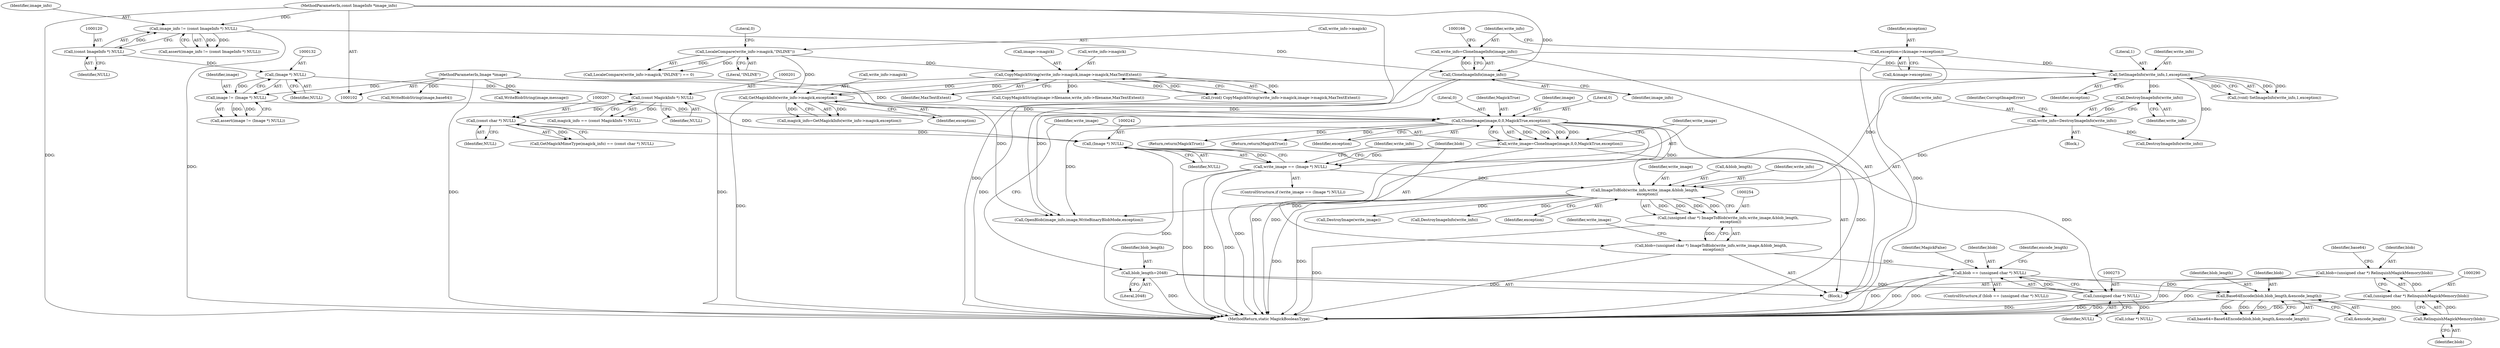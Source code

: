 digraph "0_ImageMagick_45aeda5da9eb328689afc221fa3b7dfa5cdea54d@pointer" {
"1000287" [label="(Call,blob=(unsigned char *) RelinquishMagickMemory(blob))"];
"1000289" [label="(Call,(unsigned char *) RelinquishMagickMemory(blob))"];
"1000291" [label="(Call,RelinquishMagickMemory(blob))"];
"1000282" [label="(Call,Base64Encode(blob,blob_length,&encode_length))"];
"1000270" [label="(Call,blob == (unsigned char *) NULL)"];
"1000251" [label="(Call,blob=(unsigned char *) ImageToBlob(write_info,write_image,&blob_length,\n    exception))"];
"1000253" [label="(Call,(unsigned char *) ImageToBlob(write_info,write_image,&blob_length,\n    exception))"];
"1000255" [label="(Call,ImageToBlob(write_info,write_image,&blob_length,\n    exception))"];
"1000167" [label="(Call,SetImageInfo(write_info,1,exception))"];
"1000161" [label="(Call,write_info=CloneImageInfo(image_info))"];
"1000163" [label="(Call,CloneImageInfo(image_info))"];
"1000117" [label="(Call,image_info != (const ImageInfo *) NULL)"];
"1000103" [label="(MethodParameterIn,const ImageInfo *image_info)"];
"1000119" [label="(Call,(const ImageInfo *) NULL)"];
"1000155" [label="(Call,exception=(&image->exception))"];
"1000210" [label="(Call,write_info=DestroyImageInfo(write_info))"];
"1000212" [label="(Call,DestroyImageInfo(write_info))"];
"1000239" [label="(Call,write_image == (Image *) NULL)"];
"1000230" [label="(Call,write_image=CloneImage(image,0,0,MagickTrue,exception))"];
"1000232" [label="(Call,CloneImage(image,0,0,MagickTrue,exception))"];
"1000129" [label="(Call,image != (Image *) NULL)"];
"1000104" [label="(MethodParameterIn,Image *image)"];
"1000131" [label="(Call,(Image *) NULL)"];
"1000191" [label="(Call,GetMagickInfo(write_info->magick,exception))"];
"1000181" [label="(Call,CopyMagickString(write_info->magick,image->magick,MaxTextExtent))"];
"1000173" [label="(Call,LocaleCompare(write_info->magick,\"INLINE\"))"];
"1000241" [label="(Call,(Image *) NULL)"];
"1000206" [label="(Call,(const char *) NULL)"];
"1000200" [label="(Call,(const MagickInfo *) NULL)"];
"1000272" [label="(Call,(unsigned char *) NULL)"];
"1000227" [label="(Call,blob_length=2048)"];
"1000219" [label="(Call,CopyMagickString(image->filename,write_info->filename,MaxTextExtent))"];
"1000253" [label="(Call,(unsigned char *) ImageToBlob(write_info,write_image,&blob_length,\n    exception))"];
"1000129" [label="(Call,image != (Image *) NULL)"];
"1000211" [label="(Identifier,write_info)"];
"1000246" [label="(Identifier,write_info)"];
"1000251" [label="(Call,blob=(unsigned char *) ImageToBlob(write_info,write_image,&blob_length,\n    exception))"];
"1000119" [label="(Call,(const ImageInfo *) NULL)"];
"1000243" [label="(Identifier,NULL)"];
"1000202" [label="(Identifier,NULL)"];
"1000208" [label="(Identifier,NULL)"];
"1000105" [label="(Block,)"];
"1000167" [label="(Call,SetImageInfo(write_info,1,exception))"];
"1000263" [label="(Call,DestroyImage(write_image))"];
"1000210" [label="(Call,write_info=DestroyImageInfo(write_info))"];
"1000155" [label="(Call,exception=(&image->exception))"];
"1000296" [label="(Call,(char *) NULL)"];
"1000289" [label="(Call,(unsigned char *) RelinquishMagickMemory(blob))"];
"1000270" [label="(Call,blob == (unsigned char *) NULL)"];
"1000174" [label="(Call,write_info->magick)"];
"1000284" [label="(Identifier,blob_length)"];
"1000128" [label="(Call,assert(image != (Image *) NULL))"];
"1000209" [label="(Block,)"];
"1000272" [label="(Call,(unsigned char *) NULL)"];
"1000177" [label="(Literal,\"INLINE\")"];
"1000231" [label="(Identifier,write_image)"];
"1000285" [label="(Call,&encode_length)"];
"1000342" [label="(Return,return(MagickTrue);)"];
"1000257" [label="(Identifier,write_image)"];
"1000179" [label="(Call,(void) CopyMagickString(write_info->magick,image->magick,MaxTextExtent))"];
"1000195" [label="(Identifier,exception)"];
"1000291" [label="(Call,RelinquishMagickMemory(blob))"];
"1000269" [label="(ControlStructure,if (blob == (unsigned char *) NULL))"];
"1000118" [label="(Identifier,image_info)"];
"1000169" [label="(Literal,1)"];
"1000235" [label="(Literal,0)"];
"1000212" [label="(Call,DestroyImageInfo(write_info))"];
"1000172" [label="(Call,LocaleCompare(write_info->magick,\"INLINE\") == 0)"];
"1000283" [label="(Identifier,blob)"];
"1000288" [label="(Identifier,blob)"];
"1000276" [label="(Identifier,MagickFalse)"];
"1000173" [label="(Call,LocaleCompare(write_info->magick,\"INLINE\"))"];
"1000206" [label="(Call,(const char *) NULL)"];
"1000280" [label="(Call,base64=Base64Encode(blob,blob_length,&encode_length))"];
"1000287" [label="(Call,blob=(unsigned char *) RelinquishMagickMemory(blob))"];
"1000116" [label="(Call,assert(image_info != (const ImageInfo *) NULL))"];
"1000133" [label="(Identifier,NULL)"];
"1000121" [label="(Identifier,NULL)"];
"1000335" [label="(Call,WriteBlobString(image,base64))"];
"1000255" [label="(Call,ImageToBlob(write_info,write_image,&blob_length,\n    exception))"];
"1000267" [label="(Call,DestroyImageInfo(write_info))"];
"1000274" [label="(Identifier,NULL)"];
"1000130" [label="(Identifier,image)"];
"1000232" [label="(Call,CloneImage(image,0,0,MagickTrue,exception))"];
"1000271" [label="(Identifier,blob)"];
"1000165" [label="(Call,(void) SetImageInfo(write_info,1,exception))"];
"1000282" [label="(Call,Base64Encode(blob,blob_length,&encode_length))"];
"1000295" [label="(Identifier,base64)"];
"1000162" [label="(Identifier,write_info)"];
"1000156" [label="(Identifier,exception)"];
"1000247" [label="(Call,DestroyImageInfo(write_info))"];
"1000189" [label="(Call,magick_info=GetMagickInfo(write_info->magick,exception))"];
"1000240" [label="(Identifier,write_image)"];
"1000237" [label="(Identifier,exception)"];
"1000292" [label="(Identifier,blob)"];
"1000260" [label="(Identifier,exception)"];
"1000117" [label="(Call,image_info != (const ImageInfo *) NULL)"];
"1000215" [label="(Identifier,CorruptImageError)"];
"1000252" [label="(Identifier,blob)"];
"1000168" [label="(Identifier,write_info)"];
"1000227" [label="(Call,blob_length=2048)"];
"1000191" [label="(Call,GetMagickInfo(write_info->magick,exception))"];
"1000344" [label="(MethodReturn,static MagickBooleanType)"];
"1000164" [label="(Identifier,image_info)"];
"1000239" [label="(Call,write_image == (Image *) NULL)"];
"1000213" [label="(Identifier,write_info)"];
"1000170" [label="(Identifier,exception)"];
"1000161" [label="(Call,write_info=CloneImageInfo(image_info))"];
"1000200" [label="(Call,(const MagickInfo *) NULL)"];
"1000163" [label="(Call,CloneImageInfo(image_info))"];
"1000203" [label="(Call,GetMagickMimeType(magick_info) == (const char *) NULL)"];
"1000258" [label="(Call,&blob_length)"];
"1000230" [label="(Call,write_image=CloneImage(image,0,0,MagickTrue,exception))"];
"1000262" [label="(Identifier,write_image)"];
"1000103" [label="(MethodParameterIn,const ImageInfo *image_info)"];
"1000157" [label="(Call,&image->exception)"];
"1000256" [label="(Identifier,write_info)"];
"1000104" [label="(MethodParameterIn,Image *image)"];
"1000241" [label="(Call,(Image *) NULL)"];
"1000185" [label="(Call,image->magick)"];
"1000236" [label="(Identifier,MagickTrue)"];
"1000181" [label="(Call,CopyMagickString(write_info->magick,image->magick,MaxTextExtent))"];
"1000198" [label="(Call,magick_info == (const MagickInfo *) NULL)"];
"1000233" [label="(Identifier,image)"];
"1000304" [label="(Call,OpenBlob(image_info,image,WriteBinaryBlobMode,exception))"];
"1000192" [label="(Call,write_info->magick)"];
"1000188" [label="(Identifier,MaxTextExtent)"];
"1000228" [label="(Identifier,blob_length)"];
"1000330" [label="(Call,WriteBlobString(image,message))"];
"1000178" [label="(Literal,0)"];
"1000278" [label="(Identifier,encode_length)"];
"1000238" [label="(ControlStructure,if (write_image == (Image *) NULL))"];
"1000131" [label="(Call,(Image *) NULL)"];
"1000234" [label="(Literal,0)"];
"1000182" [label="(Call,write_info->magick)"];
"1000249" [label="(Return,return(MagickTrue);)"];
"1000229" [label="(Literal,2048)"];
"1000287" -> "1000105"  [label="AST: "];
"1000287" -> "1000289"  [label="CFG: "];
"1000288" -> "1000287"  [label="AST: "];
"1000289" -> "1000287"  [label="AST: "];
"1000295" -> "1000287"  [label="CFG: "];
"1000287" -> "1000344"  [label="DDG: "];
"1000287" -> "1000344"  [label="DDG: "];
"1000289" -> "1000287"  [label="DDG: "];
"1000289" -> "1000291"  [label="CFG: "];
"1000290" -> "1000289"  [label="AST: "];
"1000291" -> "1000289"  [label="AST: "];
"1000289" -> "1000344"  [label="DDG: "];
"1000291" -> "1000289"  [label="DDG: "];
"1000291" -> "1000292"  [label="CFG: "];
"1000292" -> "1000291"  [label="AST: "];
"1000282" -> "1000291"  [label="DDG: "];
"1000282" -> "1000280"  [label="AST: "];
"1000282" -> "1000285"  [label="CFG: "];
"1000283" -> "1000282"  [label="AST: "];
"1000284" -> "1000282"  [label="AST: "];
"1000285" -> "1000282"  [label="AST: "];
"1000280" -> "1000282"  [label="CFG: "];
"1000282" -> "1000344"  [label="DDG: "];
"1000282" -> "1000344"  [label="DDG: "];
"1000282" -> "1000280"  [label="DDG: "];
"1000282" -> "1000280"  [label="DDG: "];
"1000282" -> "1000280"  [label="DDG: "];
"1000270" -> "1000282"  [label="DDG: "];
"1000227" -> "1000282"  [label="DDG: "];
"1000270" -> "1000269"  [label="AST: "];
"1000270" -> "1000272"  [label="CFG: "];
"1000271" -> "1000270"  [label="AST: "];
"1000272" -> "1000270"  [label="AST: "];
"1000276" -> "1000270"  [label="CFG: "];
"1000278" -> "1000270"  [label="CFG: "];
"1000270" -> "1000344"  [label="DDG: "];
"1000270" -> "1000344"  [label="DDG: "];
"1000270" -> "1000344"  [label="DDG: "];
"1000251" -> "1000270"  [label="DDG: "];
"1000272" -> "1000270"  [label="DDG: "];
"1000251" -> "1000105"  [label="AST: "];
"1000251" -> "1000253"  [label="CFG: "];
"1000252" -> "1000251"  [label="AST: "];
"1000253" -> "1000251"  [label="AST: "];
"1000262" -> "1000251"  [label="CFG: "];
"1000251" -> "1000344"  [label="DDG: "];
"1000253" -> "1000251"  [label="DDG: "];
"1000253" -> "1000255"  [label="CFG: "];
"1000254" -> "1000253"  [label="AST: "];
"1000255" -> "1000253"  [label="AST: "];
"1000253" -> "1000344"  [label="DDG: "];
"1000255" -> "1000253"  [label="DDG: "];
"1000255" -> "1000253"  [label="DDG: "];
"1000255" -> "1000253"  [label="DDG: "];
"1000255" -> "1000253"  [label="DDG: "];
"1000255" -> "1000260"  [label="CFG: "];
"1000256" -> "1000255"  [label="AST: "];
"1000257" -> "1000255"  [label="AST: "];
"1000258" -> "1000255"  [label="AST: "];
"1000260" -> "1000255"  [label="AST: "];
"1000255" -> "1000344"  [label="DDG: "];
"1000255" -> "1000344"  [label="DDG: "];
"1000167" -> "1000255"  [label="DDG: "];
"1000210" -> "1000255"  [label="DDG: "];
"1000239" -> "1000255"  [label="DDG: "];
"1000232" -> "1000255"  [label="DDG: "];
"1000255" -> "1000263"  [label="DDG: "];
"1000255" -> "1000267"  [label="DDG: "];
"1000255" -> "1000304"  [label="DDG: "];
"1000167" -> "1000165"  [label="AST: "];
"1000167" -> "1000170"  [label="CFG: "];
"1000168" -> "1000167"  [label="AST: "];
"1000169" -> "1000167"  [label="AST: "];
"1000170" -> "1000167"  [label="AST: "];
"1000165" -> "1000167"  [label="CFG: "];
"1000167" -> "1000165"  [label="DDG: "];
"1000167" -> "1000165"  [label="DDG: "];
"1000167" -> "1000165"  [label="DDG: "];
"1000161" -> "1000167"  [label="DDG: "];
"1000155" -> "1000167"  [label="DDG: "];
"1000167" -> "1000191"  [label="DDG: "];
"1000167" -> "1000212"  [label="DDG: "];
"1000167" -> "1000247"  [label="DDG: "];
"1000161" -> "1000105"  [label="AST: "];
"1000161" -> "1000163"  [label="CFG: "];
"1000162" -> "1000161"  [label="AST: "];
"1000163" -> "1000161"  [label="AST: "];
"1000166" -> "1000161"  [label="CFG: "];
"1000161" -> "1000344"  [label="DDG: "];
"1000163" -> "1000161"  [label="DDG: "];
"1000163" -> "1000164"  [label="CFG: "];
"1000164" -> "1000163"  [label="AST: "];
"1000163" -> "1000344"  [label="DDG: "];
"1000117" -> "1000163"  [label="DDG: "];
"1000103" -> "1000163"  [label="DDG: "];
"1000163" -> "1000304"  [label="DDG: "];
"1000117" -> "1000116"  [label="AST: "];
"1000117" -> "1000119"  [label="CFG: "];
"1000118" -> "1000117"  [label="AST: "];
"1000119" -> "1000117"  [label="AST: "];
"1000116" -> "1000117"  [label="CFG: "];
"1000117" -> "1000344"  [label="DDG: "];
"1000117" -> "1000116"  [label="DDG: "];
"1000117" -> "1000116"  [label="DDG: "];
"1000103" -> "1000117"  [label="DDG: "];
"1000119" -> "1000117"  [label="DDG: "];
"1000103" -> "1000102"  [label="AST: "];
"1000103" -> "1000344"  [label="DDG: "];
"1000103" -> "1000304"  [label="DDG: "];
"1000119" -> "1000121"  [label="CFG: "];
"1000120" -> "1000119"  [label="AST: "];
"1000121" -> "1000119"  [label="AST: "];
"1000119" -> "1000131"  [label="DDG: "];
"1000155" -> "1000105"  [label="AST: "];
"1000155" -> "1000157"  [label="CFG: "];
"1000156" -> "1000155"  [label="AST: "];
"1000157" -> "1000155"  [label="AST: "];
"1000162" -> "1000155"  [label="CFG: "];
"1000155" -> "1000344"  [label="DDG: "];
"1000210" -> "1000209"  [label="AST: "];
"1000210" -> "1000212"  [label="CFG: "];
"1000211" -> "1000210"  [label="AST: "];
"1000212" -> "1000210"  [label="AST: "];
"1000215" -> "1000210"  [label="CFG: "];
"1000212" -> "1000210"  [label="DDG: "];
"1000210" -> "1000247"  [label="DDG: "];
"1000212" -> "1000213"  [label="CFG: "];
"1000213" -> "1000212"  [label="AST: "];
"1000239" -> "1000238"  [label="AST: "];
"1000239" -> "1000241"  [label="CFG: "];
"1000240" -> "1000239"  [label="AST: "];
"1000241" -> "1000239"  [label="AST: "];
"1000246" -> "1000239"  [label="CFG: "];
"1000252" -> "1000239"  [label="CFG: "];
"1000239" -> "1000344"  [label="DDG: "];
"1000239" -> "1000344"  [label="DDG: "];
"1000239" -> "1000344"  [label="DDG: "];
"1000230" -> "1000239"  [label="DDG: "];
"1000241" -> "1000239"  [label="DDG: "];
"1000230" -> "1000105"  [label="AST: "];
"1000230" -> "1000232"  [label="CFG: "];
"1000231" -> "1000230"  [label="AST: "];
"1000232" -> "1000230"  [label="AST: "];
"1000240" -> "1000230"  [label="CFG: "];
"1000230" -> "1000344"  [label="DDG: "];
"1000232" -> "1000230"  [label="DDG: "];
"1000232" -> "1000230"  [label="DDG: "];
"1000232" -> "1000230"  [label="DDG: "];
"1000232" -> "1000230"  [label="DDG: "];
"1000232" -> "1000237"  [label="CFG: "];
"1000233" -> "1000232"  [label="AST: "];
"1000234" -> "1000232"  [label="AST: "];
"1000235" -> "1000232"  [label="AST: "];
"1000236" -> "1000232"  [label="AST: "];
"1000237" -> "1000232"  [label="AST: "];
"1000232" -> "1000344"  [label="DDG: "];
"1000232" -> "1000344"  [label="DDG: "];
"1000232" -> "1000344"  [label="DDG: "];
"1000129" -> "1000232"  [label="DDG: "];
"1000104" -> "1000232"  [label="DDG: "];
"1000191" -> "1000232"  [label="DDG: "];
"1000232" -> "1000249"  [label="DDG: "];
"1000232" -> "1000304"  [label="DDG: "];
"1000232" -> "1000342"  [label="DDG: "];
"1000129" -> "1000128"  [label="AST: "];
"1000129" -> "1000131"  [label="CFG: "];
"1000130" -> "1000129"  [label="AST: "];
"1000131" -> "1000129"  [label="AST: "];
"1000128" -> "1000129"  [label="CFG: "];
"1000129" -> "1000128"  [label="DDG: "];
"1000129" -> "1000128"  [label="DDG: "];
"1000104" -> "1000129"  [label="DDG: "];
"1000131" -> "1000129"  [label="DDG: "];
"1000104" -> "1000102"  [label="AST: "];
"1000104" -> "1000344"  [label="DDG: "];
"1000104" -> "1000304"  [label="DDG: "];
"1000104" -> "1000330"  [label="DDG: "];
"1000104" -> "1000335"  [label="DDG: "];
"1000131" -> "1000133"  [label="CFG: "];
"1000132" -> "1000131"  [label="AST: "];
"1000133" -> "1000131"  [label="AST: "];
"1000131" -> "1000200"  [label="DDG: "];
"1000191" -> "1000189"  [label="AST: "];
"1000191" -> "1000195"  [label="CFG: "];
"1000192" -> "1000191"  [label="AST: "];
"1000195" -> "1000191"  [label="AST: "];
"1000189" -> "1000191"  [label="CFG: "];
"1000191" -> "1000344"  [label="DDG: "];
"1000191" -> "1000189"  [label="DDG: "];
"1000191" -> "1000189"  [label="DDG: "];
"1000181" -> "1000191"  [label="DDG: "];
"1000173" -> "1000191"  [label="DDG: "];
"1000181" -> "1000179"  [label="AST: "];
"1000181" -> "1000188"  [label="CFG: "];
"1000182" -> "1000181"  [label="AST: "];
"1000185" -> "1000181"  [label="AST: "];
"1000188" -> "1000181"  [label="AST: "];
"1000179" -> "1000181"  [label="CFG: "];
"1000181" -> "1000344"  [label="DDG: "];
"1000181" -> "1000179"  [label="DDG: "];
"1000181" -> "1000179"  [label="DDG: "];
"1000181" -> "1000179"  [label="DDG: "];
"1000173" -> "1000181"  [label="DDG: "];
"1000181" -> "1000219"  [label="DDG: "];
"1000173" -> "1000172"  [label="AST: "];
"1000173" -> "1000177"  [label="CFG: "];
"1000174" -> "1000173"  [label="AST: "];
"1000177" -> "1000173"  [label="AST: "];
"1000178" -> "1000173"  [label="CFG: "];
"1000173" -> "1000172"  [label="DDG: "];
"1000173" -> "1000172"  [label="DDG: "];
"1000241" -> "1000243"  [label="CFG: "];
"1000242" -> "1000241"  [label="AST: "];
"1000243" -> "1000241"  [label="AST: "];
"1000241" -> "1000344"  [label="DDG: "];
"1000206" -> "1000241"  [label="DDG: "];
"1000200" -> "1000241"  [label="DDG: "];
"1000241" -> "1000272"  [label="DDG: "];
"1000206" -> "1000203"  [label="AST: "];
"1000206" -> "1000208"  [label="CFG: "];
"1000207" -> "1000206"  [label="AST: "];
"1000208" -> "1000206"  [label="AST: "];
"1000203" -> "1000206"  [label="CFG: "];
"1000206" -> "1000203"  [label="DDG: "];
"1000200" -> "1000206"  [label="DDG: "];
"1000200" -> "1000198"  [label="AST: "];
"1000200" -> "1000202"  [label="CFG: "];
"1000201" -> "1000200"  [label="AST: "];
"1000202" -> "1000200"  [label="AST: "];
"1000198" -> "1000200"  [label="CFG: "];
"1000200" -> "1000198"  [label="DDG: "];
"1000272" -> "1000274"  [label="CFG: "];
"1000273" -> "1000272"  [label="AST: "];
"1000274" -> "1000272"  [label="AST: "];
"1000272" -> "1000344"  [label="DDG: "];
"1000272" -> "1000296"  [label="DDG: "];
"1000227" -> "1000105"  [label="AST: "];
"1000227" -> "1000229"  [label="CFG: "];
"1000228" -> "1000227"  [label="AST: "];
"1000229" -> "1000227"  [label="AST: "];
"1000231" -> "1000227"  [label="CFG: "];
"1000227" -> "1000344"  [label="DDG: "];
}
